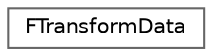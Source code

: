 digraph "Graphical Class Hierarchy"
{
 // INTERACTIVE_SVG=YES
 // LATEX_PDF_SIZE
  bgcolor="transparent";
  edge [fontname=Helvetica,fontsize=10,labelfontname=Helvetica,labelfontsize=10];
  node [fontname=Helvetica,fontsize=10,shape=box,height=0.2,width=0.4];
  rankdir="LR";
  Node0 [id="Node000000",label="FTransformData",height=0.2,width=0.4,color="grey40", fillcolor="white", style="filled",URL="$d4/d0e/structFTransformData.html",tooltip="Stores information about a transform for the purpose of adding keys to a transform section."];
}
